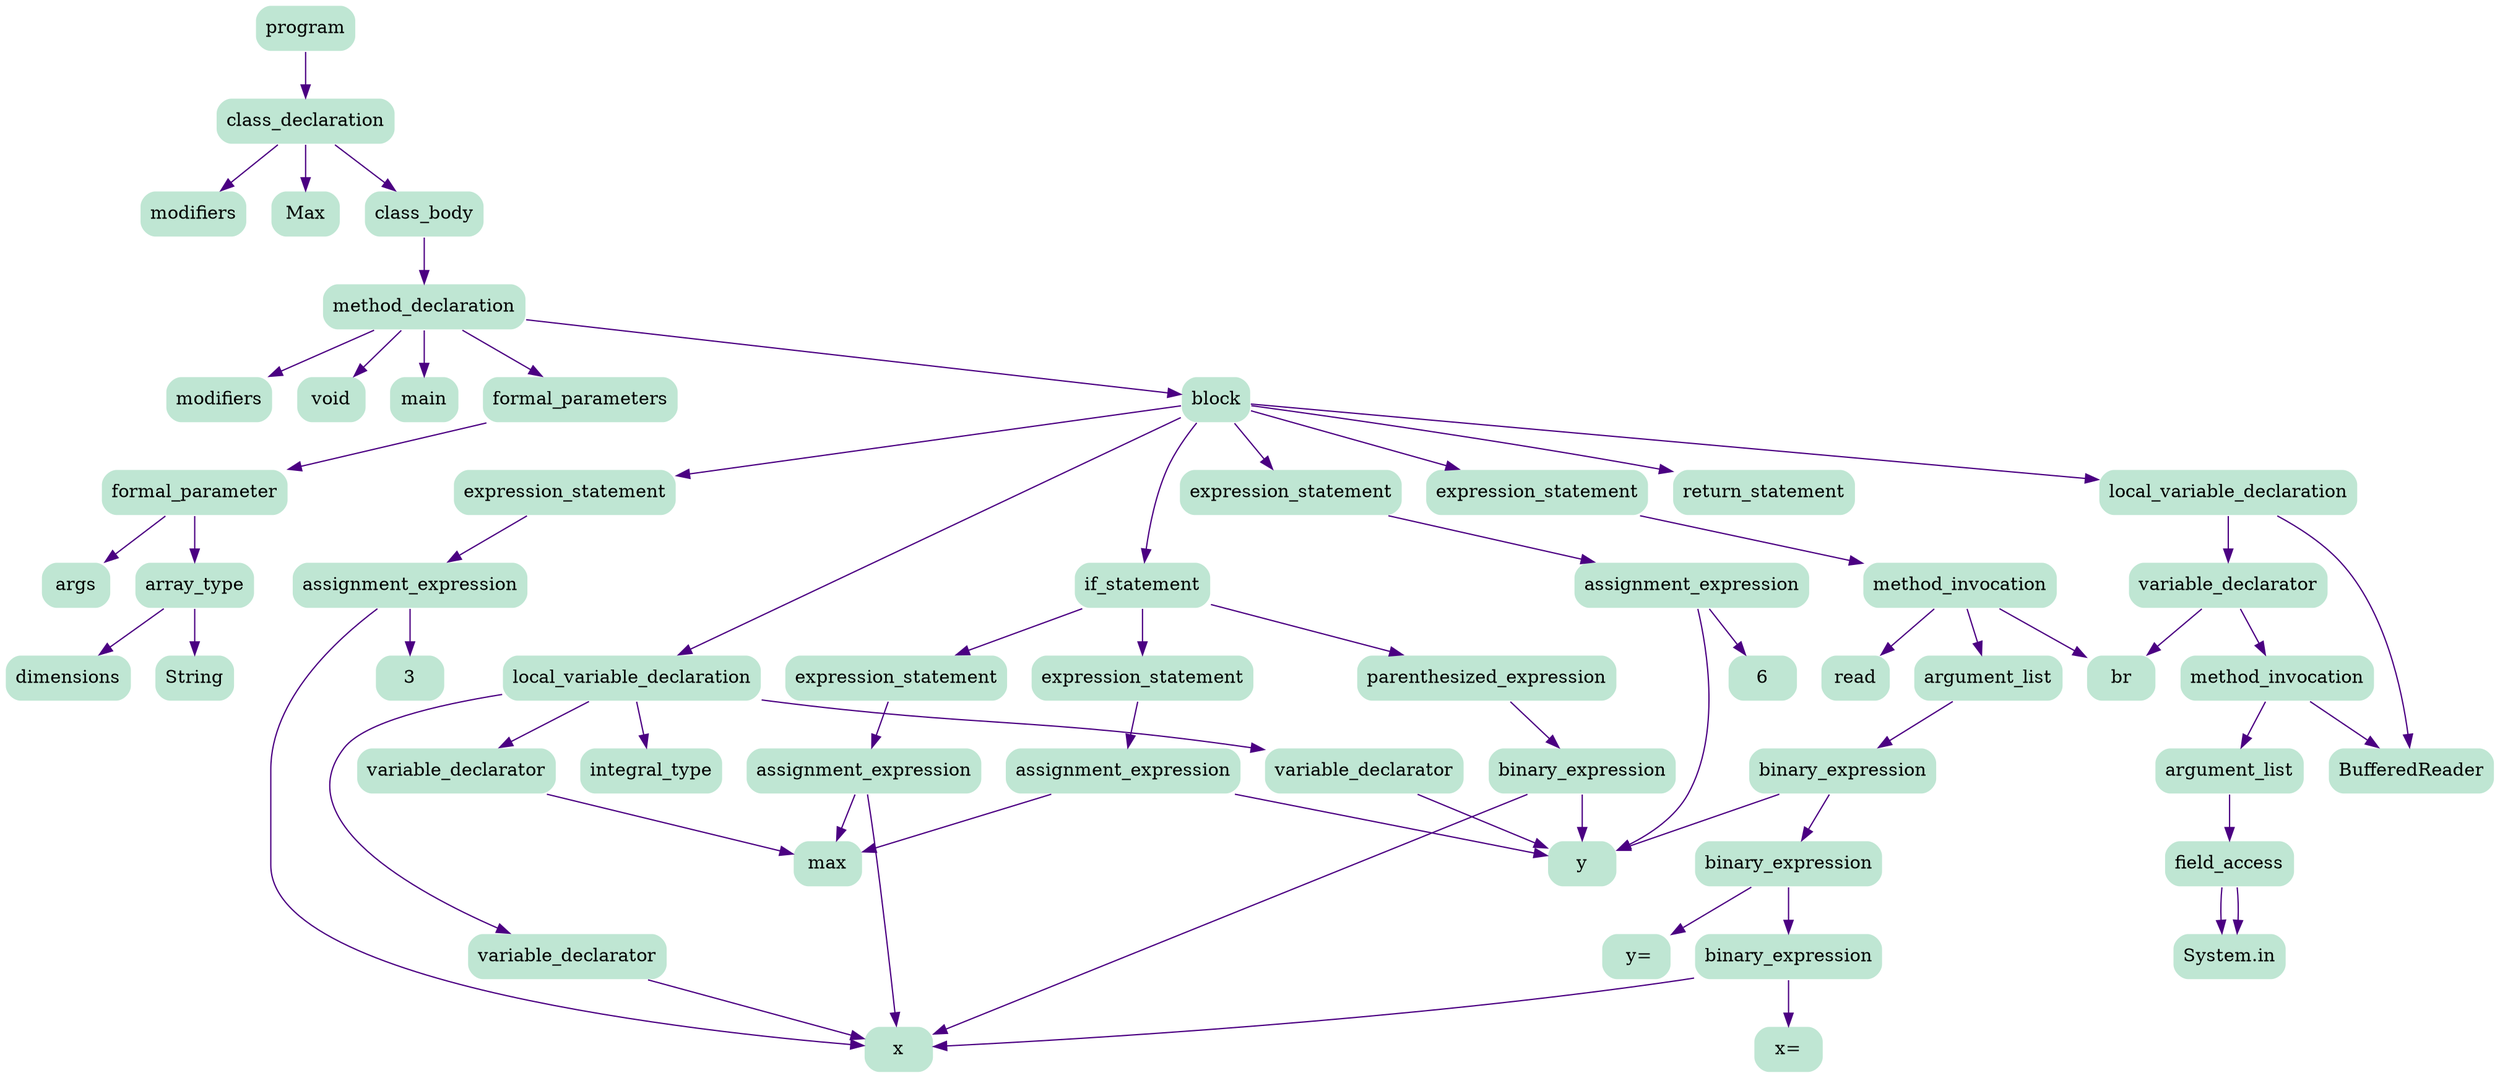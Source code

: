 digraph  {
5 [color=white, fillcolor="#BFE6D3", label=program, node_type=program, shape=box, style="rounded, filled"];
6 [color=white, fillcolor="#BFE6D3", label=class_declaration, node_type=class_declaration, shape=box, style="rounded, filled"];
7 [color=white, fillcolor="#BFE6D3", label=modifiers, node_type=modifiers, shape=box, style="rounded, filled"];
8 [color=white, fillcolor="#BFE6D3", label=Max, node_type=identifier, shape=box, style="rounded, filled"];
9 [color=white, fillcolor="#BFE6D3", label=class_body, node_type=class_body, shape=box, style="rounded, filled"];
10 [color=white, fillcolor="#BFE6D3", label=method_declaration, node_type=method_declaration, shape=box, style="rounded, filled"];
11 [color=white, fillcolor="#BFE6D3", label=modifiers, node_type=modifiers, shape=box, style="rounded, filled"];
12 [color=white, fillcolor="#BFE6D3", label=void, node_type=void_type, shape=box, style="rounded, filled"];
13 [color=white, fillcolor="#BFE6D3", label=main, node_type=identifier, shape=box, style="rounded, filled"];
14 [color=white, fillcolor="#BFE6D3", label=formal_parameters, node_type=formal_parameters, shape=box, style="rounded, filled"];
15 [color=white, fillcolor="#BFE6D3", label=formal_parameter, node_type=formal_parameter, shape=box, style="rounded, filled"];
16 [color=white, fillcolor="#BFE6D3", label=array_type, node_type=array_type, shape=box, style="rounded, filled"];
17 [color=white, fillcolor="#BFE6D3", label=String, node_type=type_identifier, shape=box, style="rounded, filled"];
18 [color=white, fillcolor="#BFE6D3", label=dimensions, node_type=dimensions, shape=box, style="rounded, filled"];
19 [color=white, fillcolor="#BFE6D3", label=args, node_type=identifier, shape=box, style="rounded, filled"];
20 [color=white, fillcolor="#BFE6D3", label=block, node_type=block, shape=box, style="rounded, filled"];
21 [color=white, fillcolor="#BFE6D3", label=local_variable_declaration, node_type=local_variable_declaration, shape=box, style="rounded, filled"];
22 [color=white, fillcolor="#BFE6D3", label=integral_type, node_type=integral_type, shape=box, style="rounded, filled"];
23 [color=white, fillcolor="#BFE6D3", label=variable_declarator, node_type=variable_declarator, shape=box, style="rounded, filled"];
24 [color=white, fillcolor="#BFE6D3", label=x, node_type=identifier, shape=box, style="rounded, filled"];
25 [color=white, fillcolor="#BFE6D3", label=variable_declarator, node_type=variable_declarator, shape=box, style="rounded, filled"];
26 [color=white, fillcolor="#BFE6D3", label=y, node_type=identifier, shape=box, style="rounded, filled"];
27 [color=white, fillcolor="#BFE6D3", label=variable_declarator, node_type=variable_declarator, shape=box, style="rounded, filled"];
28 [color=white, fillcolor="#BFE6D3", label=max, node_type=identifier, shape=box, style="rounded, filled"];
29 [color=white, fillcolor="#BFE6D3", label=expression_statement, node_type=expression_statement, shape=box, style="rounded, filled"];
30 [color=white, fillcolor="#BFE6D3", label=assignment_expression, node_type=assignment_expression, shape=box, style="rounded, filled"];
32 [color=white, fillcolor="#BFE6D3", label=3, node_type=decimal_integer_literal, shape=box, style="rounded, filled"];
33 [color=white, fillcolor="#BFE6D3", label=expression_statement, node_type=expression_statement, shape=box, style="rounded, filled"];
34 [color=white, fillcolor="#BFE6D3", label=assignment_expression, node_type=assignment_expression, shape=box, style="rounded, filled"];
36 [color=white, fillcolor="#BFE6D3", label=6, node_type=decimal_integer_literal, shape=box, style="rounded, filled"];
37 [color=white, fillcolor="#BFE6D3", label=local_variable_declaration, node_type=local_variable_declaration, shape=box, style="rounded, filled"];
38 [color=white, fillcolor="#BFE6D3", label=BufferedReader, node_type=type_identifier, shape=box, style="rounded, filled"];
39 [color=white, fillcolor="#BFE6D3", label=variable_declarator, node_type=variable_declarator, shape=box, style="rounded, filled"];
40 [color=white, fillcolor="#BFE6D3", label=br, node_type=identifier, shape=box, style="rounded, filled"];
41 [color=white, fillcolor="#BFE6D3", label=method_invocation, node_type=method_invocation, shape=box, style="rounded, filled"];
43 [color=white, fillcolor="#BFE6D3", label=argument_list, node_type=argument_list, shape=box, style="rounded, filled"];
44 [color=white, fillcolor="#BFE6D3", label=field_access, node_type=field_access, shape=box, style="rounded, filled"];
45 [color=white, fillcolor="#BFE6D3", label="System.in", node_type=identifier, shape=box, style="rounded, filled"];
47 [color=white, fillcolor="#BFE6D3", label=expression_statement, node_type=expression_statement, shape=box, style="rounded, filled"];
48 [color=white, fillcolor="#BFE6D3", label=method_invocation, node_type=method_invocation, shape=box, style="rounded, filled"];
50 [color=white, fillcolor="#BFE6D3", label=read, node_type=identifier, shape=box, style="rounded, filled"];
51 [color=white, fillcolor="#BFE6D3", label=argument_list, node_type=argument_list, shape=box, style="rounded, filled"];
52 [color=white, fillcolor="#BFE6D3", label=binary_expression, node_type=binary_expression, shape=box, style="rounded, filled"];
53 [color=white, fillcolor="#BFE6D3", label=binary_expression, node_type=binary_expression, shape=box, style="rounded, filled"];
54 [color=white, fillcolor="#BFE6D3", label=binary_expression, node_type=binary_expression, shape=box, style="rounded, filled"];
55 [color=white, fillcolor="#BFE6D3", label="x=", node_type=string_literal, shape=box, style="rounded, filled"];
57 [color=white, fillcolor="#BFE6D3", label=" y=", node_type=string_literal, shape=box, style="rounded, filled"];
59 [color=white, fillcolor="#BFE6D3", label=if_statement, node_type=if_statement, shape=box, style="rounded, filled"];
60 [color=white, fillcolor="#BFE6D3", label=parenthesized_expression, node_type=parenthesized_expression, shape=box, style="rounded, filled"];
61 [color=white, fillcolor="#BFE6D3", label=binary_expression, node_type=binary_expression, shape=box, style="rounded, filled"];
64 [color=white, fillcolor="#BFE6D3", label=expression_statement, node_type=expression_statement, shape=box, style="rounded, filled"];
65 [color=white, fillcolor="#BFE6D3", label=assignment_expression, node_type=assignment_expression, shape=box, style="rounded, filled"];
68 [color=white, fillcolor="#BFE6D3", label=expression_statement, node_type=expression_statement, shape=box, style="rounded, filled"];
69 [color=white, fillcolor="#BFE6D3", label=assignment_expression, node_type=assignment_expression, shape=box, style="rounded, filled"];
72 [color=white, fillcolor="#BFE6D3", label=return_statement, node_type=return_statement, shape=box, style="rounded, filled"];
5 -> 6  [color=indigo, edge_type=AST_edge, key=0, shape=vee];
6 -> 7  [color=indigo, edge_type=AST_edge, key=0, shape=vee];
6 -> 8  [color=indigo, edge_type=AST_edge, key=0, shape=vee];
6 -> 9  [color=indigo, edge_type=AST_edge, key=0, shape=vee];
9 -> 10  [color=indigo, edge_type=AST_edge, key=0, shape=vee];
10 -> 11  [color=indigo, edge_type=AST_edge, key=0, shape=vee];
10 -> 12  [color=indigo, edge_type=AST_edge, key=0, shape=vee];
10 -> 13  [color=indigo, edge_type=AST_edge, key=0, shape=vee];
10 -> 14  [color=indigo, edge_type=AST_edge, key=0, shape=vee];
10 -> 20  [color=indigo, edge_type=AST_edge, key=0, shape=vee];
14 -> 15  [color=indigo, edge_type=AST_edge, key=0, shape=vee];
15 -> 16  [color=indigo, edge_type=AST_edge, key=0, shape=vee];
15 -> 19  [color=indigo, edge_type=AST_edge, key=0, shape=vee];
16 -> 17  [color=indigo, edge_type=AST_edge, key=0, shape=vee];
16 -> 18  [color=indigo, edge_type=AST_edge, key=0, shape=vee];
20 -> 21  [color=indigo, edge_type=AST_edge, key=0, shape=vee];
20 -> 29  [color=indigo, edge_type=AST_edge, key=0, shape=vee];
20 -> 33  [color=indigo, edge_type=AST_edge, key=0, shape=vee];
20 -> 37  [color=indigo, edge_type=AST_edge, key=0, shape=vee];
20 -> 47  [color=indigo, edge_type=AST_edge, key=0, shape=vee];
20 -> 59  [color=indigo, edge_type=AST_edge, key=0, shape=vee];
20 -> 72  [color=indigo, edge_type=AST_edge, key=0, shape=vee];
21 -> 22  [color=indigo, edge_type=AST_edge, key=0, shape=vee];
21 -> 23  [color=indigo, edge_type=AST_edge, key=0, shape=vee];
21 -> 25  [color=indigo, edge_type=AST_edge, key=0, shape=vee];
21 -> 27  [color=indigo, edge_type=AST_edge, key=0, shape=vee];
23 -> 24  [color=indigo, edge_type=AST_edge, key=0, shape=vee];
25 -> 26  [color=indigo, edge_type=AST_edge, key=0, shape=vee];
27 -> 28  [color=indigo, edge_type=AST_edge, key=0, shape=vee];
29 -> 30  [color=indigo, edge_type=AST_edge, key=0, shape=vee];
30 -> 32  [color=indigo, edge_type=AST_edge, key=0, shape=vee];
30 -> 24  [color=indigo, edge_type=AST_edge, key=0, shape=vee];
33 -> 34  [color=indigo, edge_type=AST_edge, key=0, shape=vee];
34 -> 36  [color=indigo, edge_type=AST_edge, key=0, shape=vee];
34 -> 26  [color=indigo, edge_type=AST_edge, key=0, shape=vee];
37 -> 38  [color=indigo, edge_type=AST_edge, key=0, shape=vee];
37 -> 39  [color=indigo, edge_type=AST_edge, key=0, shape=vee];
39 -> 40  [color=indigo, edge_type=AST_edge, key=0, shape=vee];
39 -> 41  [color=indigo, edge_type=AST_edge, key=0, shape=vee];
41 -> 43  [color=indigo, edge_type=AST_edge, key=0, shape=vee];
41 -> 38  [color=indigo, edge_type=AST_edge, key=0, shape=vee];
43 -> 44  [color=indigo, edge_type=AST_edge, key=0, shape=vee];
44 -> 45  [color=indigo, edge_type=AST_edge, key=0, shape=vee];
44 -> 45  [color=indigo, edge_type=AST_edge, key=1, shape=vee];
47 -> 48  [color=indigo, edge_type=AST_edge, key=0, shape=vee];
48 -> 50  [color=indigo, edge_type=AST_edge, key=0, shape=vee];
48 -> 51  [color=indigo, edge_type=AST_edge, key=0, shape=vee];
48 -> 40  [color=indigo, edge_type=AST_edge, key=0, shape=vee];
51 -> 52  [color=indigo, edge_type=AST_edge, key=0, shape=vee];
52 -> 53  [color=indigo, edge_type=AST_edge, key=0, shape=vee];
52 -> 26  [color=indigo, edge_type=AST_edge, key=0, shape=vee];
53 -> 54  [color=indigo, edge_type=AST_edge, key=0, shape=vee];
53 -> 57  [color=indigo, edge_type=AST_edge, key=0, shape=vee];
54 -> 55  [color=indigo, edge_type=AST_edge, key=0, shape=vee];
54 -> 24  [color=indigo, edge_type=AST_edge, key=0, shape=vee];
59 -> 60  [color=indigo, edge_type=AST_edge, key=0, shape=vee];
59 -> 64  [color=indigo, edge_type=AST_edge, key=0, shape=vee];
59 -> 68  [color=indigo, edge_type=AST_edge, key=0, shape=vee];
60 -> 61  [color=indigo, edge_type=AST_edge, key=0, shape=vee];
61 -> 24  [color=indigo, edge_type=AST_edge, key=0, shape=vee];
61 -> 26  [color=indigo, edge_type=AST_edge, key=0, shape=vee];
64 -> 65  [color=indigo, edge_type=AST_edge, key=0, shape=vee];
65 -> 24  [color=indigo, edge_type=AST_edge, key=0, shape=vee];
65 -> 28  [color=indigo, edge_type=AST_edge, key=0, shape=vee];
68 -> 69  [color=indigo, edge_type=AST_edge, key=0, shape=vee];
69 -> 26  [color=indigo, edge_type=AST_edge, key=0, shape=vee];
69 -> 28  [color=indigo, edge_type=AST_edge, key=0, shape=vee];
}
